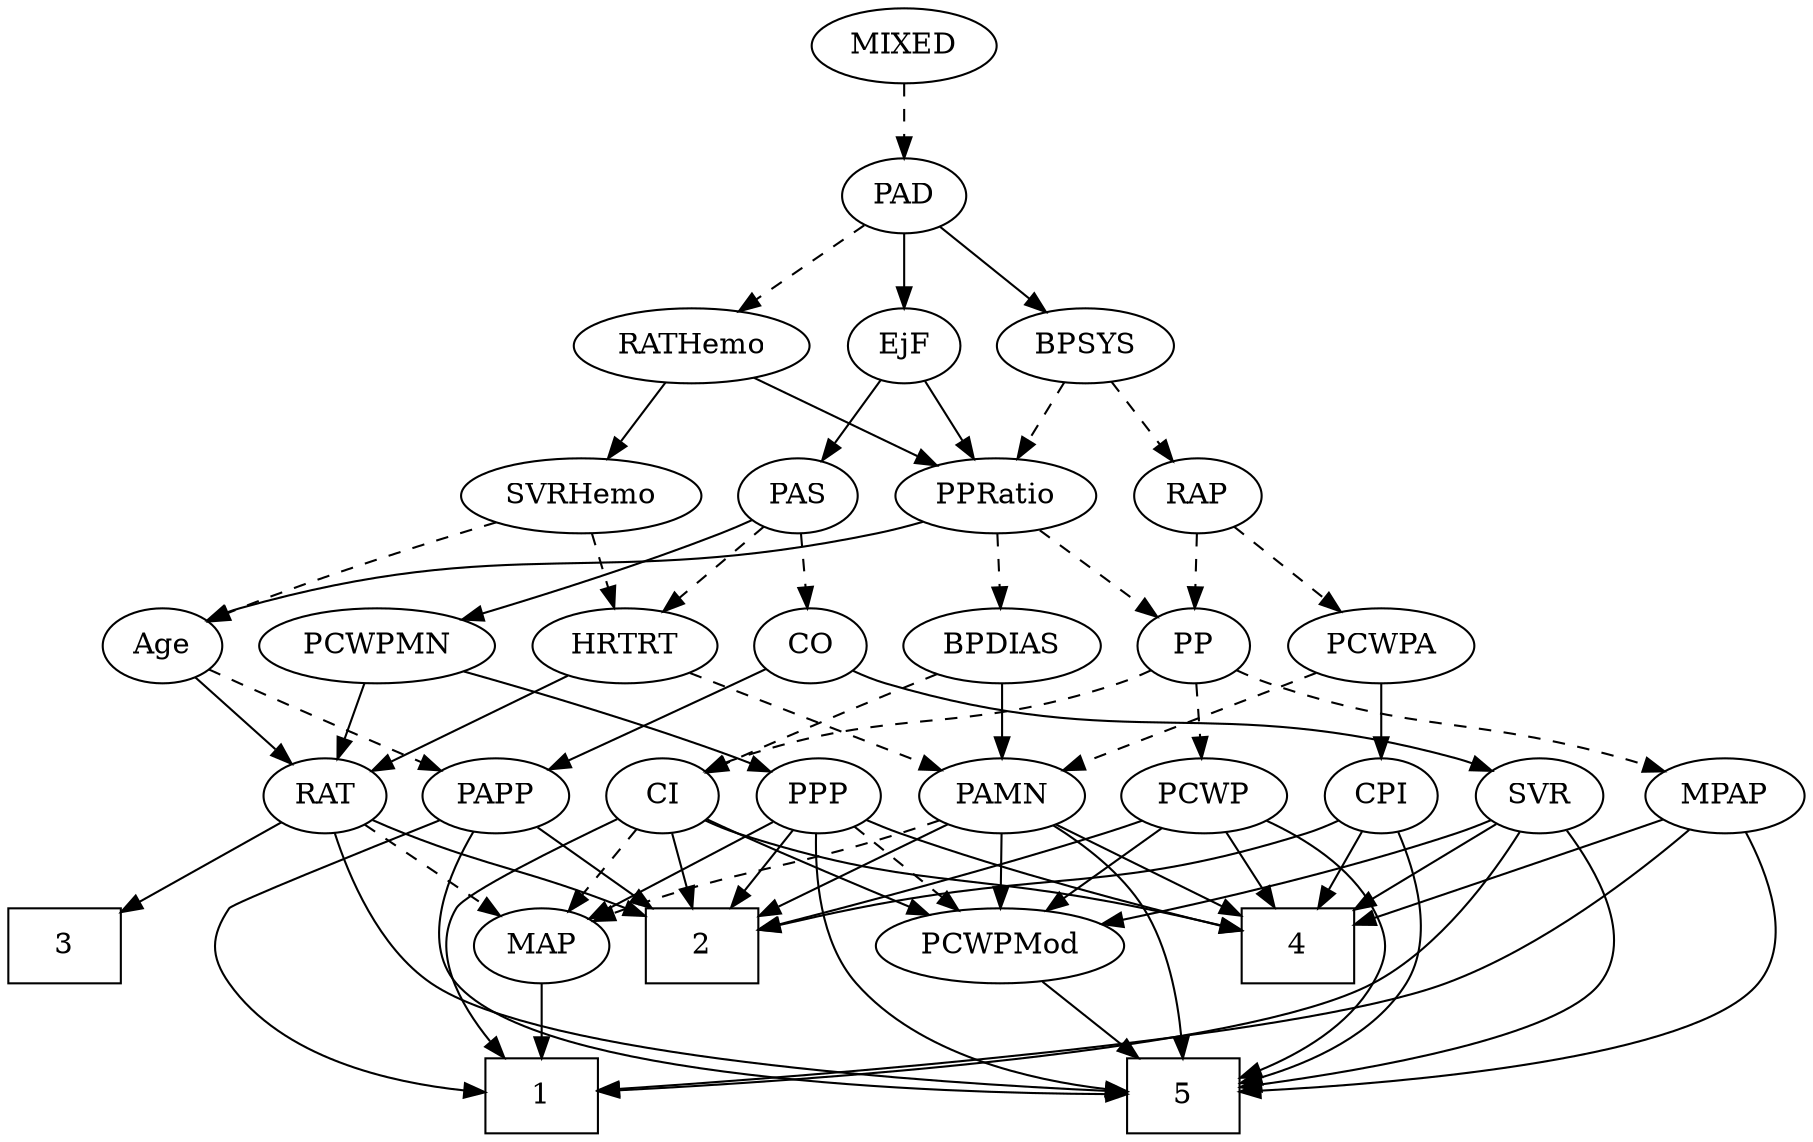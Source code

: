 strict digraph {
	graph [bb="0,0,833.1,540"];
	node [label="\N"];
	1	[height=0.5,
		pos="255,18",
		shape=box,
		width=0.75];
	2	[height=0.5,
		pos="331,90",
		shape=box,
		width=0.75];
	3	[height=0.5,
		pos="27,90",
		shape=box,
		width=0.75];
	4	[height=0.5,
		pos="601,90",
		shape=box,
		width=0.75];
	5	[height=0.5,
		pos="546,18",
		shape=box,
		width=0.75];
	Age	[height=0.5,
		pos="91,234",
		width=0.75];
	RAT	[height=0.5,
		pos="158,162",
		width=0.75827];
	Age -> RAT	[pos="e,143.67,177.97 104.88,218.5 114.01,208.96 126.14,196.28 136.51,185.46",
		style=solid];
	PAPP	[height=0.5,
		pos="235,162",
		width=0.88464];
	Age -> PAPP	[pos="e,211.27,174.54 112.25,222.67 135.9,211.17 174.43,192.45 202.01,179.04",
		style=dashed];
	EjF	[height=0.5,
		pos="423,378",
		width=0.75];
	PAS	[height=0.5,
		pos="379,306",
		width=0.75];
	EjF -> PAS	[pos="e,388.94,322.82 413.02,361.12 407.5,352.34 400.54,341.26 394.35,331.42",
		style=solid];
	PPRatio	[height=0.5,
		pos="465,306",
		width=1.1013];
	EjF -> PPRatio	[pos="e,454.92,323.8 432.53,361.12 437.59,352.68 443.94,342.1 449.67,332.55",
		style=solid];
	RAP	[height=0.5,
		pos="553,306",
		width=0.77632];
	PCWPA	[height=0.5,
		pos="640,234",
		width=1.1555];
	RAP -> PCWPA	[pos="e,621.16,250.16 569.77,291.5 582.07,281.61 599.03,267.96 613.2,256.56",
		style=dashed];
	PP	[height=0.5,
		pos="553,234",
		width=0.75];
	RAP -> PP	[pos="e,553,252.1 553,287.7 553,279.98 553,270.71 553,262.11",
		style=dashed];
	MIXED	[height=0.5,
		pos="423,522",
		width=1.1193];
	PAD	[height=0.5,
		pos="423,450",
		width=0.79437];
	MIXED -> PAD	[pos="e,423,468.1 423,503.7 423,495.98 423,486.71 423,478.11",
		style=dashed];
	MPAP	[height=0.5,
		pos="798,162",
		width=0.97491];
	MPAP -> 1	[pos="e,282.05,20.767 781.73,145.72 758.78,125.16 714.71,89.203 670,72 601.19,45.527 380.56,27.712 292.15,21.47",
		style=solid];
	MPAP -> 4	[pos="e,628.22,100.67 769.77,150.97 735.1,138.65 676.2,117.72 637.95,104.13",
		style=solid];
	MPAP -> 5	[pos="e,573,19.987 809.95,145.06 822.87,125.72 839.43,93.096 822,72 792.13,35.85 651.52,24.106 583.3,20.498",
		style=solid];
	BPSYS	[height=0.5,
		pos="506,378",
		width=1.0471];
	BPSYS -> RAP	[pos="e,542.16,323.15 516.9,360.76 522.71,352.11 529.99,341.27 536.48,331.6",
		style=dashed];
	BPSYS -> PPRatio	[pos="e,474.65,323.47 496.28,360.41 491.38,352.04 485.33,341.71 479.86,332.37",
		style=dashed];
	PAD -> EjF	[pos="e,423,396.1 423,431.7 423,423.98 423,414.71 423,406.11",
		style=solid];
	PAD -> BPSYS	[pos="e,488.2,394.01 439.4,435.17 451.06,425.34 466.95,411.93 480.29,400.69",
		style=solid];
	RATHemo	[height=0.5,
		pos="329,378",
		width=1.3721];
	PAD -> RATHemo	[pos="e,349.88,394.55 405.32,435.83 392.04,425.94 373.55,412.18 358.1,400.67",
		style=dashed];
	CO	[height=0.5,
		pos="379,234",
		width=0.75];
	SVR	[height=0.5,
		pos="708,162",
		width=0.77632];
	CO -> SVR	[pos="e,686.89,173.98 399.52,222.01 404.47,219.73 409.83,217.54 415,216 525.09,183.1 560.74,212.33 671,180 673.15,179.37 675.33,178.64 \
677.51,177.83",
		style=solid];
	CO -> PAPP	[pos="e,258.73,174.54 357.75,222.67 334.1,211.17 295.57,192.45 267.99,179.04",
		style=solid];
	PAS -> CO	[pos="e,379,252.1 379,287.7 379,279.98 379,270.71 379,262.11",
		style=dashed];
	PCWPMN	[height=0.5,
		pos="186,234",
		width=1.3902];
	PAS -> PCWPMN	[pos="e,223.24,246.23 357.86,294.52 353.02,292.26 347.87,289.96 343,288 306.65,273.34 264.52,259.27 233.06,249.32",
		style=solid];
	HRTRT	[height=0.5,
		pos="294,234",
		width=1.1013];
	PAS -> HRTRT	[pos="e,312.4,250.16 362.61,291.5 350.59,281.61 334.03,267.96 320.19,256.56",
		style=dashed];
	PAMN	[height=0.5,
		pos="466,162",
		width=1.011];
	PAMN -> 2	[pos="e,358.17,105.09 441.86,148.49 421.11,137.72 390.87,122.04 367.21,109.78",
		style=solid];
	PAMN -> 4	[pos="e,573.83,105.09 490.14,148.49 510.89,137.72 541.13,122.04 564.79,109.78",
		style=solid];
	PAMN -> 5	[pos="e,545.52,36.231 487.85,147.39 501.18,137.95 517.45,124.19 527,108 538.07,89.229 542.73,64.85 544.67,46.354",
		style=solid];
	PCWPMod	[height=0.5,
		pos="466,90",
		width=1.4443];
	PAMN -> PCWPMod	[pos="e,466,108.1 466,143.7 466,135.98 466,126.71 466,118.11",
		style=solid];
	MAP	[height=0.5,
		pos="255,90",
		width=0.84854];
	PAMN -> MAP	[pos="e,278.5,101.56 438.04,150.03 432.43,147.94 426.55,145.84 421,144 365.71,125.69 349.91,127.43 295,108 292.63,107.16 290.21,106.26 \
287.78,105.31",
		style=dashed];
	SVRHemo	[height=0.5,
		pos="284,306",
		width=1.3902];
	RATHemo -> SVRHemo	[pos="e,294.9,323.96 318.34,360.41 312.98,352.08 306.37,341.8 300.39,332.49",
		style=solid];
	RATHemo -> PPRatio	[pos="e,439.81,319.96 356.52,362.83 377.94,351.81 407.79,336.45 430.75,324.63",
		style=solid];
	CPI	[height=0.5,
		pos="635,162",
		width=0.75];
	CPI -> 2	[pos="e,358,97.492 614.43,150.18 609.48,147.88 604.13,145.66 599,144 515.55,117.05 490.86,125.82 405,108 392.92,105.49 379.78,102.55 367.98,\
99.818",
		style=solid];
	CPI -> 4	[pos="e,609.32,108.12 627.11,144.76 623.15,136.61 618.26,126.53 613.78,117.31",
		style=solid];
	CPI -> 5	[pos="e,573.44,24.119 644.69,144.99 654.7,126.17 667.05,94.636 653,72 637.82,47.54 607.62,34.021 583.17,26.771",
		style=solid];
	RAT -> 2	[pos="e,303.61,104.28 179.16,150.58 184,148.32 189.15,146.01 194,144 235.29,126.94 249.22,126.22 294.18,108.14",
		style=solid];
	RAT -> 3	[pos="e,54.143,105.5 137.53,150.06 117.62,139.42 86.957,123.04 62.972,110.22",
		style=solid];
	RAT -> 5	[pos="e,518.92,20.043 161.66,143.83 167.01,123.26 179.04,89.395 203,72 251.26,36.964 429.95,24.422 508.52,20.535",
		style=solid];
	RAT -> MAP	[pos="e,236.33,104.47 175.79,148.16 190.42,137.61 211.37,122.49 228.05,110.45",
		style=dashed];
	SVR -> 1	[pos="e,282.2,20.176 700.01,144.69 688.95,124.02 666.89,89.019 637,72 578.55,38.718 376.57,25.032 292.34,20.683",
		style=solid];
	SVR -> 4	[pos="e,627.2,108.14 688.87,148.49 674.1,138.82 653.26,125.19 635.58,113.62",
		style=solid];
	SVR -> 5	[pos="e,573.31,22.157 722.69,146.59 739.87,127.96 763.83,95.168 746,72 726.33,46.432 635.8,30.651 583.53,23.51",
		style=solid];
	SVR -> PCWPMod	[pos="e,509.47,99.881 686.35,150.28 681.38,148.03 676.06,145.8 671,144 620.61,126.07 561.27,111.4 519.44,102.08",
		style=solid];
	PCWPMod -> 5	[pos="e,526.52,36.044 484.15,73.116 494.42,64.136 507.45,52.734 518.9,42.714",
		style=solid];
	PCWPA -> PAMN	[pos="e,493.36,174.01 610.48,221.13 580.78,209.18 534.91,190.72 502.84,177.82",
		style=dashed];
	PCWPA -> CPI	[pos="e,636.22,180.1 638.76,215.7 638.21,207.98 637.55,198.71 636.94,190.11",
		style=solid];
	PCWPMN -> RAT	[pos="e,164.72,179.79 179.22,216.05 175.99,207.97 172.05,198.12 168.44,189.11",
		style=solid];
	PPP	[height=0.5,
		pos="385,162",
		width=0.75];
	PCWPMN -> PPP	[pos="e,363.88,173.52 224.03,222.13 257.38,212.24 306.96,196.68 349,180 350.83,179.27 352.7,178.5 354.58,177.69",
		style=solid];
	SVRHemo -> Age	[pos="e,112.14,245.48 246.76,293.77 214.67,283.77 167.29,268.25 127,252 125.17,251.26 123.31,250.48 121.43,249.67",
		style=dashed];
	SVRHemo -> HRTRT	[pos="e,291.56,252.1 286.47,287.7 287.57,279.98 288.9,270.71 290.13,262.11",
		style=dashed];
	BPDIAS	[height=0.5,
		pos="466,234",
		width=1.1735];
	BPDIAS -> PAMN	[pos="e,466,180.1 466,215.7 466,207.98 466,198.71 466,190.11",
		style=solid];
	CI	[height=0.5,
		pos="313,162",
		width=0.75];
	BPDIAS -> CI	[pos="e,334.29,173.12 438.05,220.49 414.31,209.83 379.36,194.04 349,180 347.21,179.17 345.38,178.32 343.52,177.46",
		style=dashed];
	MAP -> 1	[pos="e,255,36.104 255,71.697 255,63.983 255,54.712 255,46.112",
		style=solid];
	PP -> MPAP	[pos="e,769.52,172.62 573.62,222.34 578.58,220.04 583.91,217.77 589,216 656.22,192.67 676.4,198.88 745,180 749.76,178.69 754.73,177.23 \
759.63,175.72",
		style=dashed];
	PCWP	[height=0.5,
		pos="555,162",
		width=0.97491];
	PP -> PCWP	[pos="e,554.51,180.1 553.49,215.7 553.71,207.98 553.98,198.71 554.23,190.11",
		style=dashed];
	PP -> CI	[pos="e,333.6,173.72 532.4,222.28 527.44,219.98 522.11,217.73 517,216 444.66,191.53 421.34,204.47 349,180 347.08,179.35 345.14,178.63 \
343.19,177.86",
		style=dashed];
	PPP -> 2	[pos="e,344.47,108.46 373.02,145.46 366.48,136.99 358.22,126.29 350.76,116.61",
		style=solid];
	PPP -> 4	[pos="e,573.73,97.622 406.08,150.38 410.92,148.13 416.09,145.87 421,144 469.42,125.57 527.15,109.58 563.94,100.12",
		style=solid];
	PPP -> 5	[pos="e,518.84,21.571 384.27,143.79 384.38,124.13 387.53,92.07 405,72 431.34,41.739 476.74,28.714 508.9,23.134",
		style=solid];
	PPP -> PCWPMod	[pos="e,447.48,107.01 401,147.17 412.08,137.6 427.06,124.65 439.85,113.6",
		style=dashed];
	PPP -> MAP	[pos="e,276.91,102.8 364.69,150.06 343.54,138.67 310.15,120.7 285.77,107.57",
		style=solid];
	PPRatio -> Age	[pos="e,111.5,246.05 435.41,293.83 428.77,291.64 421.7,289.54 415,288 289.29,259.09 250.87,287.99 127,252 125.06,251.44 123.09,250.78 \
121.13,250.06",
		style=solid];
	PPRatio -> BPDIAS	[pos="e,465.76,252.1 465.25,287.7 465.36,279.98 465.49,270.71 465.61,262.11",
		style=dashed];
	PPRatio -> PP	[pos="e,536.32,248.27 484.09,289.81 496.99,279.55 514.14,265.91 528.1,254.81",
		style=dashed];
	PCWP -> 2	[pos="e,358.05,98.217 528.14,150.22 522.51,148.07 516.58,145.9 511,144 461.94,127.33 404.36,110.92 367.79,100.88",
		style=solid];
	PCWP -> 4	[pos="e,589.75,108.12 565.67,144.76 571.14,136.44 577.93,126.1 584.09,116.73",
		style=solid];
	PCWP -> 5	[pos="e,573.29,26.659 583.26,151.05 602.19,142.74 625.65,128.84 637,108 644.65,93.947 644.97,85.872 637,72 625.33,51.704 602.57,38.451 \
582.73,30.274",
		style=solid];
	PCWP -> PCWPMod	[pos="e,485.96,106.7 536.56,146.5 524.33,136.88 508.05,124.07 494.21,113.19",
		style=solid];
	CI -> 1	[pos="e,237.4,36.312 291.55,150.85 264.04,137.62 219.36,115.31 215,108 202.74,87.431 216.21,62.443 230.74,44.187",
		style=solid];
	CI -> 2	[pos="e,326.56,108.28 317.36,144.05 319.36,136.26 321.79,126.82 324.04,118.08",
		style=solid];
	CI -> 4	[pos="e,573.97,97.388 333.59,150.24 338.54,147.94 343.88,145.7 349,144 425.61,118.58 448.11,125.04 527,108 539.06,105.4 552.19,102.42 \
564,99.701",
		style=solid];
	CI -> PCWPMod	[pos="e,435.15,104.82 334.29,150.88 339.12,148.6 344.23,146.21 349,144 374.5,132.2 403.24,119.18 425.86,109",
		style=solid];
	CI -> MAP	[pos="e,267.96,106.64 300.41,145.81 292.84,136.67 283.05,124.85 274.49,114.52",
		style=dashed];
	PAPP -> 1	[pos="e,227.71,19.792 209.86,150.55 204.62,148.38 199.13,146.11 194,144 154.93,127.91 129.55,143.08 106,108 97.082,94.716 96.775,85.073 \
106,72 131.03,36.525 182,24.654 217.3,20.761",
		style=solid];
	PAPP -> 2	[pos="e,307.66,108.02 253.97,147.17 266.85,137.78 284.2,125.13 299.17,114.21",
		style=solid];
	PAPP -> 5	[pos="e,518.82,19.041 224.04,144.9 212.26,125.39 197.43,92.607 215,72 252.37,28.171 429.84,20.434 508.41,19.179",
		style=solid];
	HRTRT -> PAMN	[pos="e,438.69,174.11 322.4,221.44 351.63,209.55 397.28,190.97 429.25,177.96",
		style=dashed];
	HRTRT -> RAT	[pos="e,179.11,173.87 268.74,220 245.95,208.27 212.4,191 188.2,178.55",
		style=solid];
}
